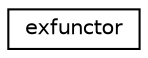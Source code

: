 digraph "クラス階層図"
{
  edge [fontname="Helvetica",fontsize="10",labelfontname="Helvetica",labelfontsize="10"];
  node [fontname="Helvetica",fontsize="10",shape=record];
  rankdir="LR";
  Node0 [label="exfunctor",height=0.2,width=0.4,color="black", fillcolor="white", style="filled",URL="$classexfunctor.html"];
}
